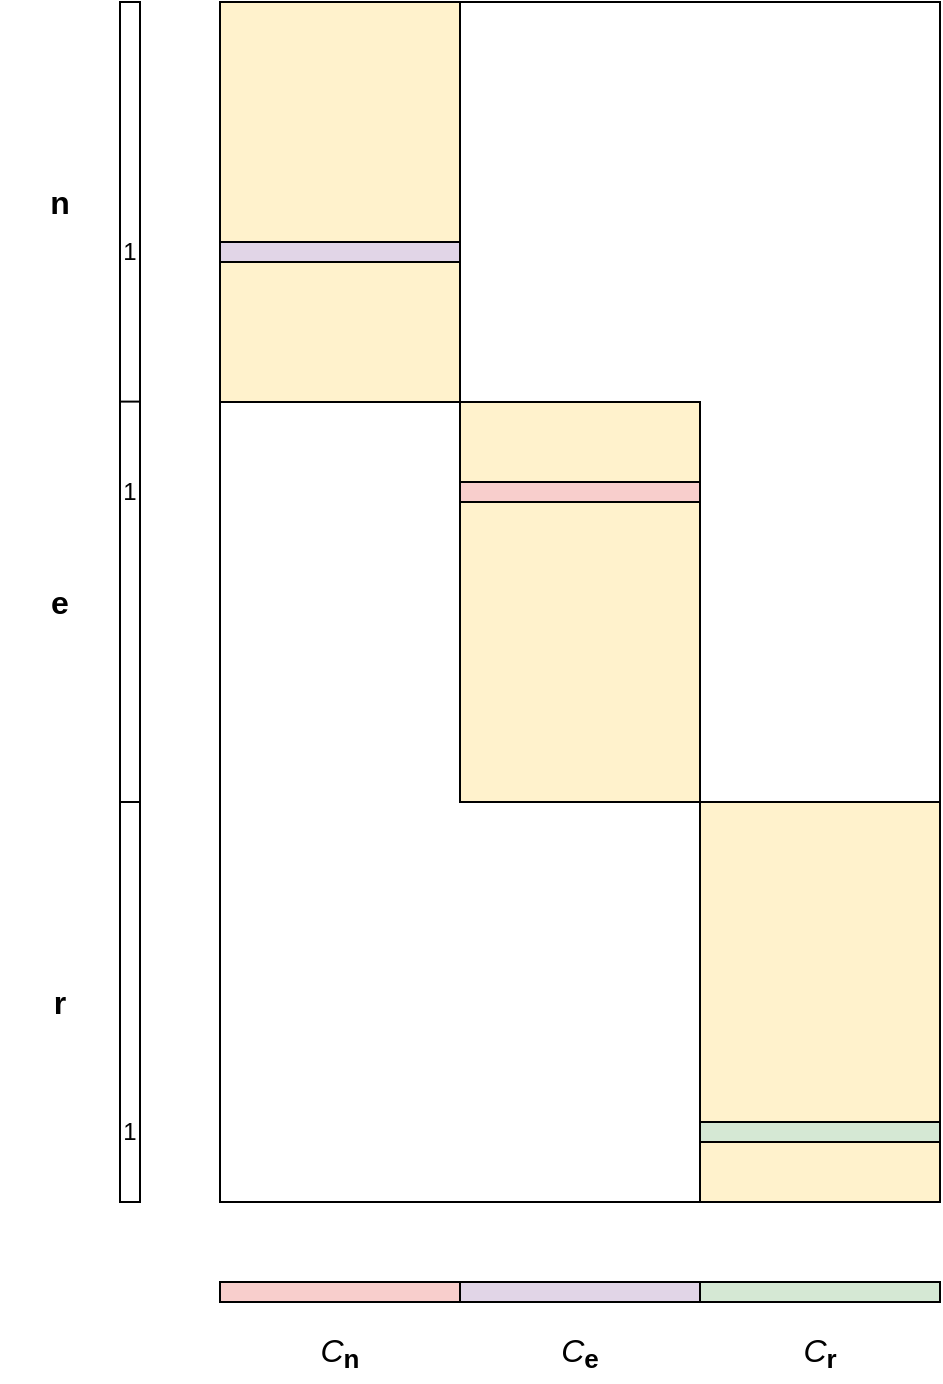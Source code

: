 <mxfile version="20.4.0" type="device"><diagram id="1RQuZf6VAeyQKZ1uIswR" name="Page-1"><mxGraphModel dx="679" dy="658" grid="1" gridSize="10" guides="1" tooltips="1" connect="1" arrows="1" fold="1" page="1" pageScale="1" pageWidth="850" pageHeight="1100" math="0" shadow="0"><root><mxCell id="0"/><mxCell id="1" parent="0"/><mxCell id="LlN5iLFJdLPh2EIN99Wc-34" value="" style="rounded=0;whiteSpace=wrap;html=1;fillColor=none;" parent="1" vertex="1"><mxGeometry x="280" y="160" width="360" height="600" as="geometry"/></mxCell><mxCell id="LlN5iLFJdLPh2EIN99Wc-3" value="" style="rounded=0;whiteSpace=wrap;html=1;fontSize=18;fillColor=#fff2cc;strokeColor=#000000;" parent="1" vertex="1"><mxGeometry x="280" y="160" width="120" height="200" as="geometry"/></mxCell><mxCell id="LlN5iLFJdLPh2EIN99Wc-12" value="" style="rounded=0;whiteSpace=wrap;html=1;fontSize=18;fillColor=#fff2cc;strokeColor=#000000;" parent="1" vertex="1"><mxGeometry x="400" y="360" width="120" height="200" as="geometry"/></mxCell><mxCell id="LlN5iLFJdLPh2EIN99Wc-14" value="" style="rounded=0;whiteSpace=wrap;html=1;fontSize=18;fillColor=#e1d5e7;strokeColor=#000000;" parent="1" vertex="1"><mxGeometry x="280" y="280" width="120" height="10" as="geometry"/></mxCell><mxCell id="LlN5iLFJdLPh2EIN99Wc-22" value="" style="rounded=0;whiteSpace=wrap;html=1;fontSize=18;fillColor=#fff2cc;strokeColor=#000000;" parent="1" vertex="1"><mxGeometry x="520" y="560" width="120" height="200" as="geometry"/></mxCell><mxCell id="LlN5iLFJdLPh2EIN99Wc-25" value="" style="rounded=0;whiteSpace=wrap;html=1;fontSize=18;fillColor=#d5e8d4;strokeColor=#000000;" parent="1" vertex="1"><mxGeometry x="520" y="720" width="120" height="10" as="geometry"/></mxCell><mxCell id="LlN5iLFJdLPh2EIN99Wc-31" value="" style="rounded=0;whiteSpace=wrap;html=1;fontSize=18;fillColor=#f8cecc;strokeColor=#000000;" parent="1" vertex="1"><mxGeometry x="280" y="800" width="120" height="10" as="geometry"/></mxCell><mxCell id="LlN5iLFJdLPh2EIN99Wc-32" value="" style="rounded=0;whiteSpace=wrap;html=1;fontSize=18;fillColor=#e1d5e7;strokeColor=#000000;" parent="1" vertex="1"><mxGeometry x="400" y="800" width="120" height="10" as="geometry"/></mxCell><mxCell id="LlN5iLFJdLPh2EIN99Wc-33" value="" style="rounded=0;whiteSpace=wrap;html=1;fontSize=18;fillColor=#d5e8d4;strokeColor=#000000;" parent="1" vertex="1"><mxGeometry x="520" y="800" width="120" height="10" as="geometry"/></mxCell><mxCell id="LlN5iLFJdLPh2EIN99Wc-36" value="" style="rounded=0;whiteSpace=wrap;html=1;fillColor=none;" parent="1" vertex="1"><mxGeometry x="230" y="160" width="10" height="600" as="geometry"/></mxCell><mxCell id="LlN5iLFJdLPh2EIN99Wc-37" value="1" style="text;html=1;strokeColor=none;fillColor=none;align=center;verticalAlign=middle;whiteSpace=wrap;rounded=0;" parent="1" vertex="1"><mxGeometry x="205" y="270" width="60" height="30" as="geometry"/></mxCell><mxCell id="LlN5iLFJdLPh2EIN99Wc-38" value="1" style="text;html=1;strokeColor=none;fillColor=none;align=center;verticalAlign=middle;whiteSpace=wrap;rounded=0;" parent="1" vertex="1"><mxGeometry x="205" y="390" width="60" height="30" as="geometry"/></mxCell><mxCell id="LlN5iLFJdLPh2EIN99Wc-39" value="1" style="text;html=1;strokeColor=none;fillColor=none;align=center;verticalAlign=middle;whiteSpace=wrap;rounded=0;" parent="1" vertex="1"><mxGeometry x="205" y="710" width="60" height="30" as="geometry"/></mxCell><mxCell id="LlN5iLFJdLPh2EIN99Wc-40" value="" style="endArrow=none;html=1;rounded=0;exitX=-0.014;exitY=0.333;exitDx=0;exitDy=0;exitPerimeter=0;entryX=1.004;entryY=0.333;entryDx=0;entryDy=0;entryPerimeter=0;" parent="1" source="LlN5iLFJdLPh2EIN99Wc-36" target="LlN5iLFJdLPh2EIN99Wc-36" edge="1"><mxGeometry width="50" height="50" relative="1" as="geometry"><mxPoint x="220" y="380" as="sourcePoint"/><mxPoint x="270" y="330" as="targetPoint"/></mxGeometry></mxCell><mxCell id="LlN5iLFJdLPh2EIN99Wc-41" value="" style="endArrow=none;html=1;rounded=0;exitX=-0.014;exitY=0.333;exitDx=0;exitDy=0;exitPerimeter=0;entryX=1.004;entryY=0.333;entryDx=0;entryDy=0;entryPerimeter=0;" parent="1" edge="1"><mxGeometry width="50" height="50" relative="1" as="geometry"><mxPoint x="230.0" y="560" as="sourcePoint"/><mxPoint x="240.18" y="560" as="targetPoint"/></mxGeometry></mxCell><mxCell id="LlN5iLFJdLPh2EIN99Wc-4" value="" style="rounded=0;whiteSpace=wrap;html=1;fontSize=18;fillColor=#f8cecc;strokeColor=#000000;" parent="1" vertex="1"><mxGeometry x="400" y="400" width="120" height="10" as="geometry"/></mxCell><mxCell id="LlN5iLFJdLPh2EIN99Wc-44" value="&lt;b&gt;&lt;font style=&quot;font-size: 16px;&quot;&gt;n&lt;/font&gt;&lt;/b&gt;" style="text;html=1;strokeColor=none;fillColor=none;align=center;verticalAlign=middle;whiteSpace=wrap;rounded=0;" parent="1" vertex="1"><mxGeometry x="170" y="245" width="60" height="30" as="geometry"/></mxCell><mxCell id="LlN5iLFJdLPh2EIN99Wc-45" value="&lt;b&gt;&lt;font style=&quot;font-size: 16px;&quot;&gt;e&lt;/font&gt;&lt;/b&gt;" style="text;html=1;strokeColor=none;fillColor=none;align=center;verticalAlign=middle;whiteSpace=wrap;rounded=0;" parent="1" vertex="1"><mxGeometry x="170" y="445" width="60" height="30" as="geometry"/></mxCell><mxCell id="LlN5iLFJdLPh2EIN99Wc-46" value="&lt;b&gt;&lt;font style=&quot;font-size: 16px;&quot;&gt;r&lt;/font&gt;&lt;/b&gt;" style="text;html=1;strokeColor=none;fillColor=none;align=center;verticalAlign=middle;whiteSpace=wrap;rounded=0;" parent="1" vertex="1"><mxGeometry x="170" y="645" width="60" height="30" as="geometry"/></mxCell><mxCell id="LlN5iLFJdLPh2EIN99Wc-47" value="&lt;font style=&quot;&quot;&gt;&lt;i style=&quot;font-size: 16px;&quot;&gt;C&lt;/i&gt;&lt;sub style=&quot;&quot;&gt;&lt;b style=&quot;&quot;&gt;&lt;font style=&quot;font-size: 13px;&quot;&gt;e&lt;/font&gt;&lt;/b&gt;&lt;/sub&gt;&lt;/font&gt;" style="text;html=1;strokeColor=none;fillColor=none;align=center;verticalAlign=middle;whiteSpace=wrap;rounded=0;" parent="1" vertex="1"><mxGeometry x="430" y="820" width="60" height="30" as="geometry"/></mxCell><mxCell id="LlN5iLFJdLPh2EIN99Wc-48" value="&lt;font style=&quot;&quot;&gt;&lt;i style=&quot;font-size: 16px;&quot;&gt;C&lt;/i&gt;&lt;b style=&quot;&quot;&gt;&lt;sub style=&quot;&quot;&gt;&lt;font style=&quot;font-size: 13px;&quot;&gt;n&lt;/font&gt;&lt;/sub&gt;&lt;/b&gt;&lt;/font&gt;" style="text;html=1;strokeColor=none;fillColor=none;align=center;verticalAlign=middle;whiteSpace=wrap;rounded=0;" parent="1" vertex="1"><mxGeometry x="310" y="820" width="60" height="30" as="geometry"/></mxCell><mxCell id="LlN5iLFJdLPh2EIN99Wc-49" value="&lt;font style=&quot;&quot;&gt;&lt;i style=&quot;font-size: 16px;&quot;&gt;C&lt;/i&gt;&lt;sub style=&quot;&quot;&gt;&lt;b style=&quot;&quot;&gt;&lt;font style=&quot;font-size: 13px;&quot;&gt;r&lt;/font&gt;&lt;/b&gt;&lt;/sub&gt;&lt;/font&gt;" style="text;html=1;strokeColor=none;fillColor=none;align=center;verticalAlign=middle;whiteSpace=wrap;rounded=0;" parent="1" vertex="1"><mxGeometry x="550" y="820" width="60" height="30" as="geometry"/></mxCell></root></mxGraphModel></diagram></mxfile>
